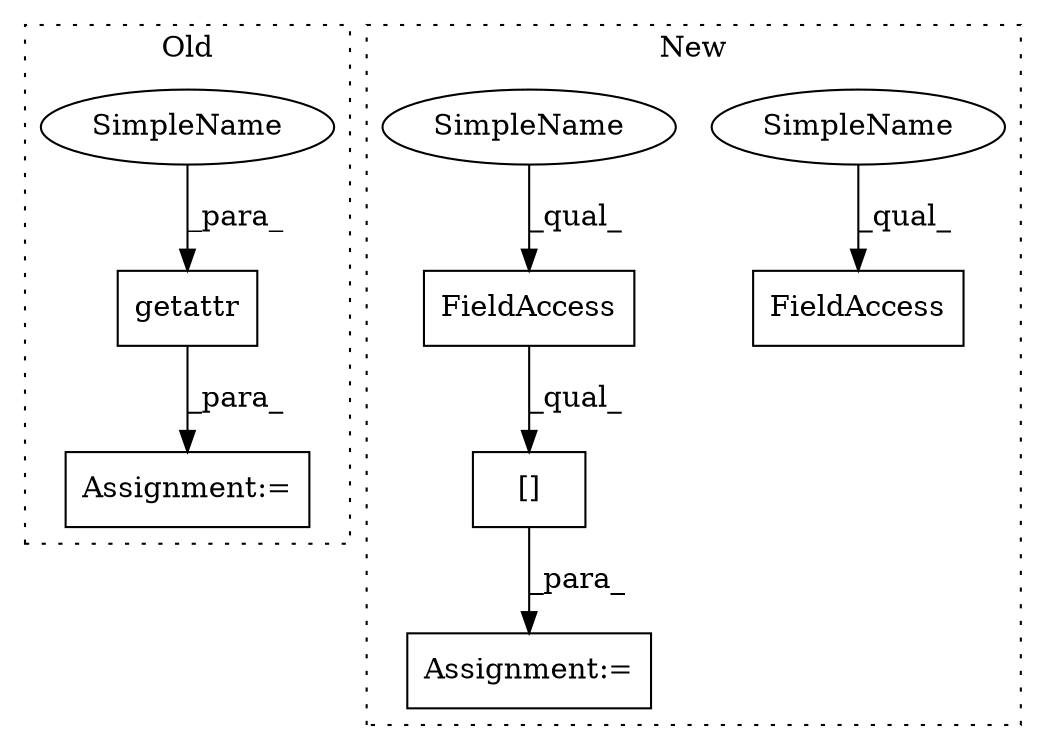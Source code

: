 digraph G {
subgraph cluster0 {
1 [label="getattr" a="32" s="5068,5109" l="8,1" shape="box"];
3 [label="Assignment:=" a="7" s="5067" l="1" shape="box"];
7 [label="SimpleName" a="42" s="5076" l="4" shape="ellipse"];
label = "Old";
style="dotted";
}
subgraph cluster1 {
2 [label="[]" a="2" s="5083,5105" l="19,1" shape="box"];
4 [label="FieldAccess" a="22" s="5083" l="18" shape="box"];
5 [label="Assignment:=" a="7" s="5082" l="1" shape="box"];
6 [label="FieldAccess" a="22" s="5044" l="13" shape="box"];
8 [label="SimpleName" a="42" s="5044" l="4" shape="ellipse"];
9 [label="SimpleName" a="42" s="5083" l="4" shape="ellipse"];
label = "New";
style="dotted";
}
1 -> 3 [label="_para_"];
2 -> 5 [label="_para_"];
4 -> 2 [label="_qual_"];
7 -> 1 [label="_para_"];
8 -> 6 [label="_qual_"];
9 -> 4 [label="_qual_"];
}